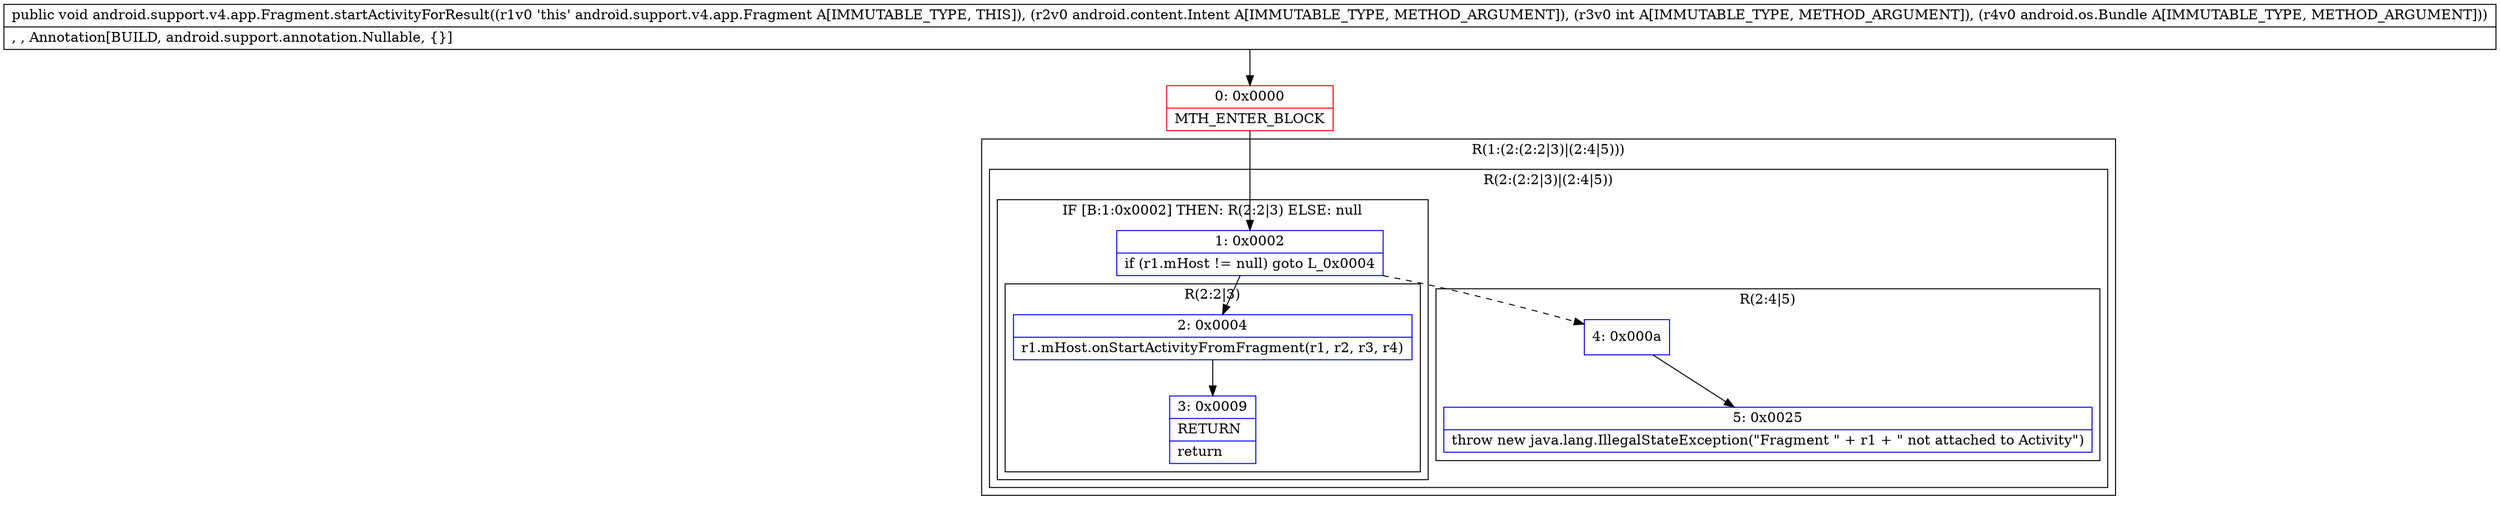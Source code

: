 digraph "CFG forandroid.support.v4.app.Fragment.startActivityForResult(Landroid\/content\/Intent;ILandroid\/os\/Bundle;)V" {
subgraph cluster_Region_1680578438 {
label = "R(1:(2:(2:2|3)|(2:4|5)))";
node [shape=record,color=blue];
subgraph cluster_Region_1184318192 {
label = "R(2:(2:2|3)|(2:4|5))";
node [shape=record,color=blue];
subgraph cluster_IfRegion_867328255 {
label = "IF [B:1:0x0002] THEN: R(2:2|3) ELSE: null";
node [shape=record,color=blue];
Node_1 [shape=record,label="{1\:\ 0x0002|if (r1.mHost != null) goto L_0x0004\l}"];
subgraph cluster_Region_1818682689 {
label = "R(2:2|3)";
node [shape=record,color=blue];
Node_2 [shape=record,label="{2\:\ 0x0004|r1.mHost.onStartActivityFromFragment(r1, r2, r3, r4)\l}"];
Node_3 [shape=record,label="{3\:\ 0x0009|RETURN\l|return\l}"];
}
}
subgraph cluster_Region_1414121708 {
label = "R(2:4|5)";
node [shape=record,color=blue];
Node_4 [shape=record,label="{4\:\ 0x000a}"];
Node_5 [shape=record,label="{5\:\ 0x0025|throw new java.lang.IllegalStateException(\"Fragment \" + r1 + \" not attached to Activity\")\l}"];
}
}
}
Node_0 [shape=record,color=red,label="{0\:\ 0x0000|MTH_ENTER_BLOCK\l}"];
MethodNode[shape=record,label="{public void android.support.v4.app.Fragment.startActivityForResult((r1v0 'this' android.support.v4.app.Fragment A[IMMUTABLE_TYPE, THIS]), (r2v0 android.content.Intent A[IMMUTABLE_TYPE, METHOD_ARGUMENT]), (r3v0 int A[IMMUTABLE_TYPE, METHOD_ARGUMENT]), (r4v0 android.os.Bundle A[IMMUTABLE_TYPE, METHOD_ARGUMENT]))  | , , Annotation[BUILD, android.support.annotation.Nullable, \{\}]\l}"];
MethodNode -> Node_0;
Node_1 -> Node_2;
Node_1 -> Node_4[style=dashed];
Node_2 -> Node_3;
Node_4 -> Node_5;
Node_0 -> Node_1;
}

